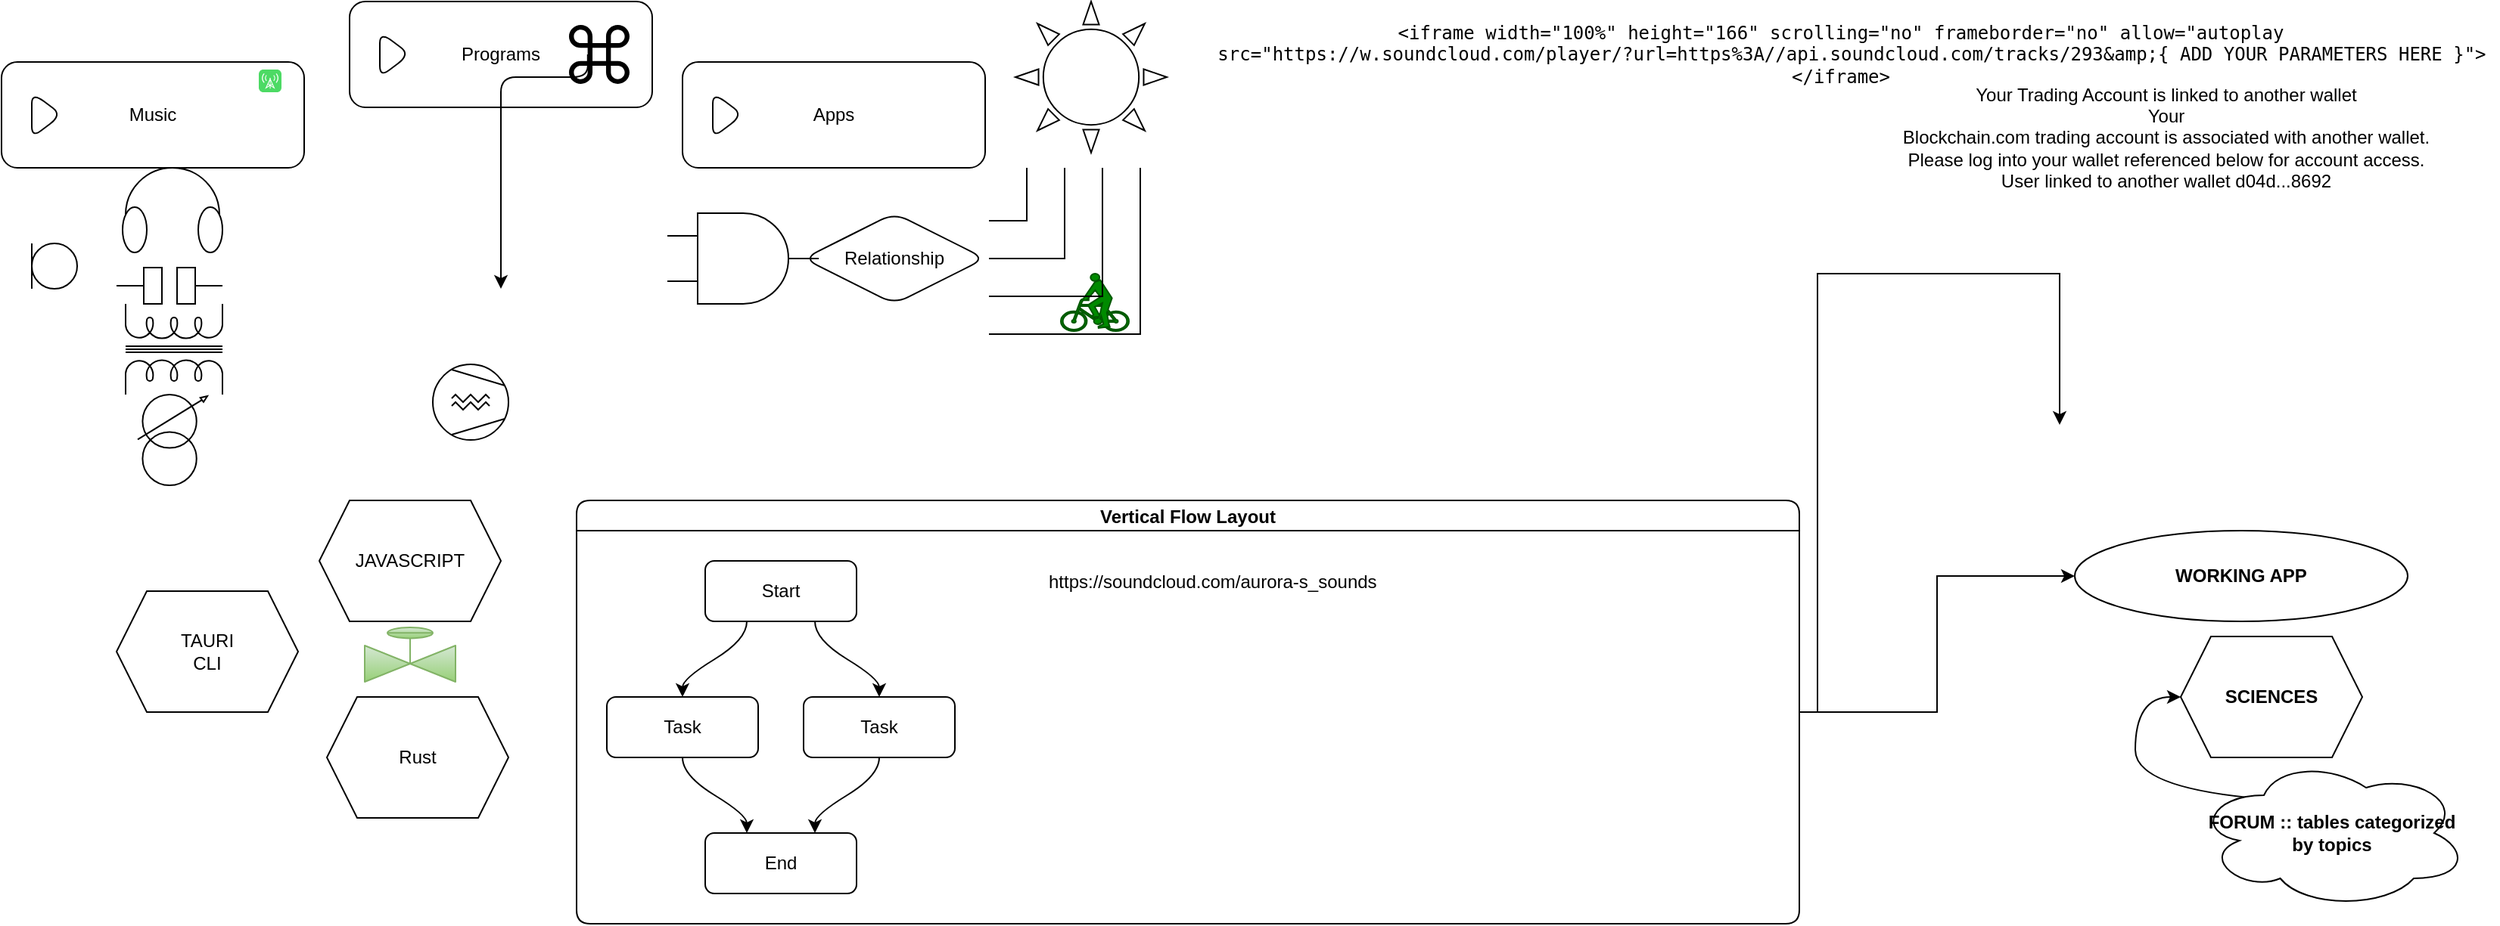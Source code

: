 <mxfile version="15.4.1" type="github">
  <diagram id="Da0euwGWWtFdRRMA5KWQ" name="Page-1">
    <mxGraphModel dx="1022" dy="430" grid="1" gridSize="10" guides="1" tooltips="1" connect="1" arrows="1" fold="1" page="1" pageScale="1" pageWidth="850" pageHeight="1100" math="0" shadow="0">
      <root>
        <mxCell id="0" />
        <mxCell id="1" parent="0" />
        <mxCell id="u7z6B6ovumSgRSn0OWlx-1" value="Music" style="html=1;whiteSpace=wrap;container=1;recursiveResize=0;collapsible=0;rounded=1;" parent="1" vertex="1">
          <mxGeometry x="70" y="40" width="200" height="70" as="geometry" />
        </mxCell>
        <mxCell id="u7z6B6ovumSgRSn0OWlx-2" value="" style="triangle;html=1;whiteSpace=wrap;rounded=1;" parent="u7z6B6ovumSgRSn0OWlx-1" vertex="1">
          <mxGeometry x="20" y="20" width="20" height="30" as="geometry" />
        </mxCell>
        <mxCell id="u7z6B6ovumSgRSn0OWlx-24" value="" style="html=1;strokeWidth=1;shadow=0;dashed=0;shape=mxgraph.ios7.misc.broadcast;fillColor=#4CDA64;strokeColor=none;buttonText=;strokeColor2=#222222;fontColor=#222222;fontSize=8;verticalLabelPosition=bottom;verticalAlign=top;align=center;sketch=0;rounded=1;" parent="u7z6B6ovumSgRSn0OWlx-1" vertex="1">
          <mxGeometry x="170" y="5" width="15" height="15" as="geometry" />
        </mxCell>
        <mxCell id="u7z6B6ovumSgRSn0OWlx-3" value="Programs" style="html=1;whiteSpace=wrap;container=1;recursiveResize=0;collapsible=0;rounded=1;" parent="1" vertex="1">
          <mxGeometry x="300" width="200" height="70" as="geometry" />
        </mxCell>
        <mxCell id="u7z6B6ovumSgRSn0OWlx-4" value="" style="triangle;html=1;whiteSpace=wrap;rounded=1;" parent="u7z6B6ovumSgRSn0OWlx-3" vertex="1">
          <mxGeometry x="20" y="20" width="20" height="30" as="geometry" />
        </mxCell>
        <mxCell id="u7z6B6ovumSgRSn0OWlx-13" style="edgeStyle=orthogonalEdgeStyle;orthogonalLoop=1;jettySize=auto;html=1;exitX=0.31;exitY=0.5;exitDx=0;exitDy=0;exitPerimeter=0;" parent="u7z6B6ovumSgRSn0OWlx-3" source="u7z6B6ovumSgRSn0OWlx-12" edge="1">
          <mxGeometry relative="1" as="geometry">
            <mxPoint x="100" y="190" as="targetPoint" />
            <Array as="points">
              <mxPoint x="157" y="50" />
              <mxPoint x="100" y="50" />
            </Array>
          </mxGeometry>
        </mxCell>
        <mxCell id="u7z6B6ovumSgRSn0OWlx-12" value="" style="shape=mxgraph.signs.tech.command;html=1;pointerEvents=1;fillColor=#000000;strokeColor=none;verticalLabelPosition=bottom;verticalAlign=top;align=center;rounded=1;" parent="u7z6B6ovumSgRSn0OWlx-3" vertex="1">
          <mxGeometry x="145.0" y="15.5" width="40" height="39" as="geometry" />
        </mxCell>
        <mxCell id="u7z6B6ovumSgRSn0OWlx-5" value="Apps" style="html=1;whiteSpace=wrap;container=1;recursiveResize=0;collapsible=0;rounded=1;" parent="1" vertex="1">
          <mxGeometry x="520" y="40" width="200" height="70" as="geometry" />
        </mxCell>
        <mxCell id="u7z6B6ovumSgRSn0OWlx-6" value="" style="triangle;html=1;whiteSpace=wrap;rounded=1;" parent="u7z6B6ovumSgRSn0OWlx-5" vertex="1">
          <mxGeometry x="20" y="20" width="20" height="30" as="geometry" />
        </mxCell>
        <mxCell id="u7z6B6ovumSgRSn0OWlx-9" value="" style="verticalLabelPosition=bottom;verticalAlign=top;html=1;shape=mxgraph.basic.sun;rounded=1;" parent="1" vertex="1">
          <mxGeometry x="740" width="100" height="100" as="geometry" />
        </mxCell>
        <mxCell id="u7z6B6ovumSgRSn0OWlx-11" value="Relationship" style="shape=rhombus;perimeter=rhombusPerimeter;whiteSpace=wrap;html=1;align=center;rounded=1;" parent="1" vertex="1">
          <mxGeometry x="600" y="140" width="120" height="60" as="geometry" />
        </mxCell>
        <mxCell id="u7z6B6ovumSgRSn0OWlx-14" value="" style="shape=mxgraph.signs.transportation.bicycler;html=1;pointerEvents=1;fillColor=#008a00;strokeColor=#005700;verticalLabelPosition=bottom;verticalAlign=top;align=center;fontColor=#ffffff;rounded=1;" parent="1" vertex="1">
          <mxGeometry x="770" y="180" width="45" height="38" as="geometry" />
        </mxCell>
        <mxCell id="u7z6B6ovumSgRSn0OWlx-15" value="" style="shape=mxgraph.pid.compressors_-_iso.compressor_(screw);html=1;pointerEvents=1;align=center;verticalLabelPosition=bottom;verticalAlign=top;dashed=0;rounded=1;" parent="1" vertex="1">
          <mxGeometry x="355" y="240" width="50" height="50" as="geometry" />
        </mxCell>
        <mxCell id="u7z6B6ovumSgRSn0OWlx-17" value="" style="verticalLabelPosition=bottom;shadow=0;dashed=0;align=center;html=1;verticalAlign=top;shape=mxgraph.electrical.transmission.fourLineBusElbow;notch=75;rounded=1;" parent="1" vertex="1">
          <mxGeometry x="722.5" y="110" width="100" height="110" as="geometry" />
        </mxCell>
        <mxCell id="u7z6B6ovumSgRSn0OWlx-18" value="" style="verticalLabelPosition=bottom;shadow=0;dashed=0;align=center;html=1;verticalAlign=top;shape=mxgraph.electrical.radio.microphone_1;rounded=1;" parent="1" vertex="1">
          <mxGeometry x="90" y="160" width="30" height="30" as="geometry" />
        </mxCell>
        <mxCell id="u7z6B6ovumSgRSn0OWlx-19" value="" style="verticalLabelPosition=bottom;shadow=0;dashed=0;align=center;html=1;verticalAlign=top;shape=mxgraph.electrical.radio.headphones;pointerEvents=1;rounded=1;" parent="1" vertex="1">
          <mxGeometry x="150" y="110" width="66" height="56" as="geometry" />
        </mxCell>
        <mxCell id="u7z6B6ovumSgRSn0OWlx-20" value="" style="pointerEvents=1;verticalLabelPosition=bottom;shadow=0;dashed=0;align=center;html=1;verticalAlign=top;shape=mxgraph.electrical.miscellaneous.surge_protector_2;rounded=1;" parent="1" vertex="1">
          <mxGeometry x="146" y="176" width="70" height="24" as="geometry" />
        </mxCell>
        <mxCell id="u7z6B6ovumSgRSn0OWlx-21" value="" style="pointerEvents=1;verticalLabelPosition=bottom;shadow=0;dashed=0;align=center;html=1;verticalAlign=top;shape=mxgraph.electrical.inductors.adjustable_transformer;rounded=1;" parent="1" vertex="1">
          <mxGeometry x="160" y="260" width="46" height="60" as="geometry" />
        </mxCell>
        <mxCell id="u7z6B6ovumSgRSn0OWlx-22" value="" style="pointerEvents=1;verticalLabelPosition=bottom;shadow=0;dashed=0;align=center;html=1;verticalAlign=top;shape=mxgraph.electrical.inductors.transformer_2;rounded=1;" parent="1" vertex="1">
          <mxGeometry x="152" y="200" width="64" height="60" as="geometry" />
        </mxCell>
        <mxCell id="u7z6B6ovumSgRSn0OWlx-23" value="" style="verticalLabelPosition=bottom;shadow=0;dashed=0;align=center;html=1;verticalAlign=top;shape=mxgraph.electrical.logic_gates.logic_gate;operation=and;rounded=1;" parent="1" vertex="1">
          <mxGeometry x="510" y="140" width="100" height="60" as="geometry" />
        </mxCell>
        <mxCell id="u7z6B6ovumSgRSn0OWlx-16" value="" style="verticalLabelPosition=bottom;align=center;html=1;verticalAlign=top;pointerEvents=1;dashed=0;shape=mxgraph.pid2valves.valve;valveType=gate;actuator=balDiaph;rounded=1;gradientColor=#97d077;fillColor=#d5e8d4;strokeColor=#82b366;" parent="1" vertex="1">
          <mxGeometry x="310" y="410" width="60" height="40" as="geometry" />
        </mxCell>
        <mxCell id="u7z6B6ovumSgRSn0OWlx-45" value="" style="edgeStyle=orthogonalEdgeStyle;rounded=0;orthogonalLoop=1;jettySize=auto;html=1;" parent="1" source="u7z6B6ovumSgRSn0OWlx-25" target="u7z6B6ovumSgRSn0OWlx-44" edge="1">
          <mxGeometry relative="1" as="geometry" />
        </mxCell>
        <mxCell id="u7z6B6ovumSgRSn0OWlx-46" style="edgeStyle=orthogonalEdgeStyle;rounded=0;orthogonalLoop=1;jettySize=auto;html=1;" parent="1" source="u7z6B6ovumSgRSn0OWlx-25" edge="1">
          <mxGeometry relative="1" as="geometry">
            <mxPoint x="1430" y="280" as="targetPoint" />
            <Array as="points">
              <mxPoint x="1270" y="470" />
              <mxPoint x="1270" y="180" />
              <mxPoint x="1430" y="180" />
              <mxPoint x="1430" y="185" />
            </Array>
          </mxGeometry>
        </mxCell>
        <mxCell id="u7z6B6ovumSgRSn0OWlx-25" value="Vertical Flow Layout" style="swimlane;startSize=20;horizontal=1;childLayout=flowLayout;flowOrientation=north;resizable=0;interRankCellSpacing=50;containerType=tree;rounded=1;" parent="1" vertex="1">
          <mxGeometry x="450" y="330" width="808" height="280" as="geometry" />
        </mxCell>
        <mxCell id="u7z6B6ovumSgRSn0OWlx-26" value="Start" style="whiteSpace=wrap;html=1;rounded=1;" parent="u7z6B6ovumSgRSn0OWlx-25" vertex="1">
          <mxGeometry x="85" y="40" width="100" height="40" as="geometry" />
        </mxCell>
        <mxCell id="u7z6B6ovumSgRSn0OWlx-27" value="Task" style="whiteSpace=wrap;html=1;rounded=1;" parent="u7z6B6ovumSgRSn0OWlx-25" vertex="1">
          <mxGeometry x="20" y="130" width="100" height="40" as="geometry" />
        </mxCell>
        <mxCell id="u7z6B6ovumSgRSn0OWlx-28" value="" style="html=1;curved=1;rounded=0;edgeStyle=orthogonalEdgeStyle;noEdgeStyle=1;orthogonal=1;" parent="u7z6B6ovumSgRSn0OWlx-25" source="u7z6B6ovumSgRSn0OWlx-26" target="u7z6B6ovumSgRSn0OWlx-27" edge="1">
          <mxGeometry relative="1" as="geometry">
            <Array as="points">
              <mxPoint x="112.5" y="92" />
              <mxPoint x="70" y="118" />
            </Array>
          </mxGeometry>
        </mxCell>
        <mxCell id="u7z6B6ovumSgRSn0OWlx-29" value="Task" style="whiteSpace=wrap;html=1;rounded=1;" parent="u7z6B6ovumSgRSn0OWlx-25" vertex="1">
          <mxGeometry x="150" y="130" width="100" height="40" as="geometry" />
        </mxCell>
        <mxCell id="u7z6B6ovumSgRSn0OWlx-30" value="" style="html=1;curved=1;rounded=0;edgeStyle=orthogonalEdgeStyle;noEdgeStyle=1;orthogonal=1;" parent="u7z6B6ovumSgRSn0OWlx-25" source="u7z6B6ovumSgRSn0OWlx-26" target="u7z6B6ovumSgRSn0OWlx-29" edge="1">
          <mxGeometry relative="1" as="geometry">
            <Array as="points">
              <mxPoint x="157.5" y="92" />
              <mxPoint x="200" y="118" />
            </Array>
          </mxGeometry>
        </mxCell>
        <mxCell id="u7z6B6ovumSgRSn0OWlx-31" value="End" style="whiteSpace=wrap;html=1;rounded=1;" parent="u7z6B6ovumSgRSn0OWlx-25" vertex="1">
          <mxGeometry x="85" y="220" width="100" height="40" as="geometry" />
        </mxCell>
        <mxCell id="u7z6B6ovumSgRSn0OWlx-32" value="" style="html=1;curved=1;rounded=0;edgeStyle=orthogonalEdgeStyle;noEdgeStyle=1;orthogonal=1;" parent="u7z6B6ovumSgRSn0OWlx-25" source="u7z6B6ovumSgRSn0OWlx-27" target="u7z6B6ovumSgRSn0OWlx-31" edge="1">
          <mxGeometry relative="1" as="geometry">
            <Array as="points">
              <mxPoint x="70" y="182" />
              <mxPoint x="112.5" y="208" />
            </Array>
          </mxGeometry>
        </mxCell>
        <mxCell id="u7z6B6ovumSgRSn0OWlx-33" value="" style="html=1;curved=1;rounded=0;edgeStyle=orthogonalEdgeStyle;noEdgeStyle=1;orthogonal=1;" parent="u7z6B6ovumSgRSn0OWlx-25" source="u7z6B6ovumSgRSn0OWlx-29" target="u7z6B6ovumSgRSn0OWlx-31" edge="1">
          <mxGeometry relative="1" as="geometry">
            <Array as="points">
              <mxPoint x="200" y="182" />
              <mxPoint x="157.5" y="208" />
            </Array>
          </mxGeometry>
        </mxCell>
        <UserObject label="https://soundcloud.com/aurora-s_sounds" link="https://soundcloud.com/aurora-s_sounds" id="Zxozy6E2Igp_6PdH-8ta-6">
          <mxCell style="text;whiteSpace=wrap;html=1;" parent="u7z6B6ovumSgRSn0OWlx-25" vertex="1">
            <mxGeometry x="310" y="40" width="240" height="30" as="geometry" />
          </mxCell>
        </UserObject>
        <mxCell id="Zxozy6E2Igp_6PdH-8ta-8" value="" style="shape=image;html=1;verticalAlign=top;verticalLabelPosition=bottom;labelBackgroundColor=#ffffff;imageAspect=0;aspect=fixed;image=https://cdn3.iconfinder.com/data/icons/customer-support-24/64/website-internet-service-customer-olnine-128.png;fillColor=#009900;" parent="u7z6B6ovumSgRSn0OWlx-25" vertex="1">
          <mxGeometry x="610" y="40" width="178" height="178" as="geometry" />
        </mxCell>
        <mxCell id="u7z6B6ovumSgRSn0OWlx-44" value="&lt;b&gt;WORKING APP&lt;/b&gt;" style="ellipse;whiteSpace=wrap;html=1;rounded=1;fontStyle=1;startSize=20;" parent="1" vertex="1">
          <mxGeometry x="1440" y="350" width="220" height="60" as="geometry" />
        </mxCell>
        <mxCell id="Zxozy6E2Igp_6PdH-8ta-2" value="&lt;pre&gt;&lt;code class=&quot;rainbow&quot;&gt;&lt;span class=&quot;support tag&quot;&gt;&lt;span class=&quot;support tag&quot;&gt;&amp;lt;&lt;/span&gt;&lt;span class=&quot;support tag-name&quot;&gt;iframe&lt;/span&gt;&lt;/span&gt; &lt;span class=&quot;support attribute&quot;&gt;width&lt;/span&gt;&lt;span class=&quot;support operator&quot;&gt;=&lt;/span&gt;&lt;span class=&quot;string quote&quot;&gt;&quot;&lt;/span&gt;&lt;span class=&quot;string value&quot;&gt;100%&lt;/span&gt;&lt;span class=&quot;string quote&quot;&gt;&quot;&lt;/span&gt; &lt;span class=&quot;support attribute&quot;&gt;height&lt;/span&gt;&lt;span class=&quot;support operator&quot;&gt;=&lt;/span&gt;&lt;span class=&quot;string quote&quot;&gt;&quot;&lt;/span&gt;&lt;span class=&quot;string value&quot;&gt;166&lt;/span&gt;&lt;span class=&quot;string quote&quot;&gt;&quot;&lt;/span&gt; &lt;span class=&quot;support attribute&quot;&gt;scrolling&lt;/span&gt;&lt;span class=&quot;support operator&quot;&gt;=&lt;/span&gt;&lt;span class=&quot;string quote&quot;&gt;&quot;&lt;/span&gt;&lt;span class=&quot;string value&quot;&gt;no&lt;/span&gt;&lt;span class=&quot;string quote&quot;&gt;&quot;&lt;/span&gt; &lt;span class=&quot;support attribute&quot;&gt;frameborder&lt;/span&gt;&lt;span class=&quot;support operator&quot;&gt;=&lt;/span&gt;&lt;span class=&quot;string quote&quot;&gt;&quot;&lt;/span&gt;&lt;span class=&quot;string value&quot;&gt;no&lt;/span&gt;&lt;span class=&quot;string quote&quot;&gt;&quot;&lt;/span&gt; &lt;span class=&quot;support attribute&quot;&gt;allow&lt;/span&gt;=&quot;autoplay&lt;br/&gt;  &lt;span class=&quot;support attribute&quot;&gt;src&lt;/span&gt;&lt;span class=&quot;support operator&quot;&gt;=&lt;/span&gt;&lt;span class=&quot;string quote&quot;&gt;&quot;&lt;/span&gt;&lt;span class=&quot;string value&quot;&gt;https://w.soundcloud.com/player/?url=https%3A//api.soundcloud.com/tracks/293&amp;amp;amp;{ ADD YOUR PARAMETERS HERE }&lt;/span&gt;&lt;span class=&quot;string quote&quot;&gt;&quot;&lt;/span&gt;&lt;span class=&quot;support tag close&quot;&gt;&amp;gt;&lt;/span&gt;&lt;br/&gt;&lt;span class=&quot;support tag&quot;&gt;&lt;span class=&quot;support tag&quot;&gt;&amp;lt;&lt;/span&gt;&lt;span class=&quot;support tag special&quot;&gt;/&lt;/span&gt;&lt;span class=&quot;support tag-name&quot;&gt;iframe&lt;/span&gt;&lt;/span&gt;&lt;span class=&quot;support tag close&quot;&gt;&amp;gt;&lt;/span&gt;&lt;/code&gt;&lt;/pre&gt;" style="text;html=1;resizable=0;autosize=1;align=center;verticalAlign=middle;points=[];fillColor=none;strokeColor=none;rounded=0;" parent="1" vertex="1">
          <mxGeometry x="850" width="870" height="70" as="geometry" />
        </mxCell>
        <mxCell id="Zxozy6E2Igp_6PdH-8ta-3" value="&lt;div class=&quot;sc-htoDjs gmMCBg&quot;&gt;Your Trading Account is linked to another wallet &lt;/div&gt;&lt;div class=&quot;sc-hZeNU eOyiIJ&quot;&gt;&lt;div class=&quot;sc-htoDjs kwtSNq&quot;&gt;Your&lt;br/&gt; Blockchain.com trading account is associated with another wallet. &lt;br/&gt;Please log into your wallet referenced below for account access. &lt;/div&gt;&lt;div class=&quot;sc-htoDjs jwKJTr&quot;&gt;User linked to another wallet d04d...8692 &lt;/div&gt;&lt;/div&gt;" style="text;html=1;resizable=0;autosize=1;align=center;verticalAlign=middle;points=[];fillColor=none;strokeColor=none;rounded=0;" parent="1" vertex="1">
          <mxGeometry x="1320" y="50" width="360" height="80" as="geometry" />
        </mxCell>
        <UserObject label="JAVASCRIPT" link="https://soundcloud.com/aurora-s_sounds" linkTarget="_blank" id="Zxozy6E2Igp_6PdH-8ta-4">
          <mxCell style="shape=hexagon;perimeter=hexagonPerimeter2;whiteSpace=wrap;html=1;fixedSize=1;" parent="1" vertex="1">
            <mxGeometry x="280" y="330" width="120" height="80" as="geometry" />
          </mxCell>
        </UserObject>
        <mxCell id="Zxozy6E2Igp_6PdH-8ta-5" value="&lt;div&gt;Rust&lt;/div&gt;" style="shape=hexagon;perimeter=hexagonPerimeter2;whiteSpace=wrap;html=1;fixedSize=1;" parent="1" vertex="1">
          <mxGeometry x="285" y="460" width="120" height="80" as="geometry" />
        </mxCell>
        <mxCell id="Zxozy6E2Igp_6PdH-8ta-7" value="&lt;div&gt;TAURI&lt;/div&gt;&lt;div&gt;CLI&lt;br&gt;&lt;/div&gt;" style="shape=hexagon;perimeter=hexagonPerimeter2;whiteSpace=wrap;html=1;fixedSize=1;" parent="1" vertex="1">
          <mxGeometry x="146" y="390" width="120" height="80" as="geometry" />
        </mxCell>
        <mxCell id="u5ld4eQrj1PY1SAq_R1M-1" value="&lt;b&gt;SCIENCES&lt;/b&gt;" style="shape=hexagon;perimeter=hexagonPerimeter2;whiteSpace=wrap;html=1;fixedSize=1;" vertex="1" parent="1">
          <mxGeometry x="1510" y="420" width="120" height="80" as="geometry" />
        </mxCell>
        <mxCell id="u5ld4eQrj1PY1SAq_R1M-3" value="" style="curved=1;endArrow=classic;html=1;rounded=0;edgeStyle=orthogonalEdgeStyle;" edge="1" parent="1" target="u5ld4eQrj1PY1SAq_R1M-1">
          <mxGeometry width="50" height="50" relative="1" as="geometry">
            <mxPoint x="1640" y="530" as="sourcePoint" />
            <mxPoint x="1640" y="475" as="targetPoint" />
            <Array as="points">
              <mxPoint x="1480" y="530" />
              <mxPoint x="1480" y="460" />
            </Array>
          </mxGeometry>
        </mxCell>
        <mxCell id="u5ld4eQrj1PY1SAq_R1M-5" value="&lt;div align=&quot;center&quot;&gt;&lt;b&gt;FORUM :: tables categorized by topics&lt;/b&gt;&lt;/div&gt;" style="ellipse;shape=cloud;whiteSpace=wrap;html=1;align=center;" vertex="1" parent="1">
          <mxGeometry x="1520" y="500" width="180" height="100" as="geometry" />
        </mxCell>
      </root>
    </mxGraphModel>
  </diagram>
</mxfile>
